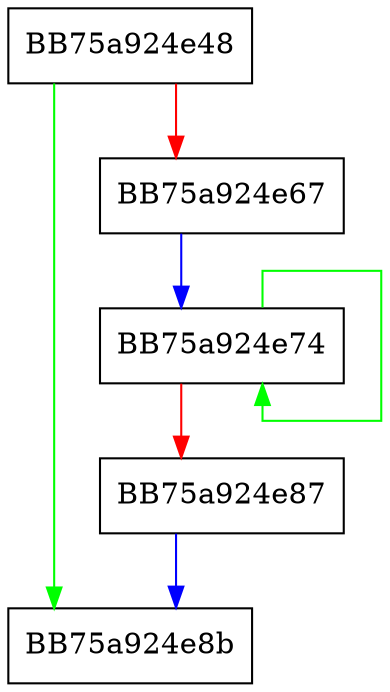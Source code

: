 digraph _Unchecked_erase {
  node [shape="box"];
  graph [splines=ortho];
  BB75a924e48 -> BB75a924e8b [color="green"];
  BB75a924e48 -> BB75a924e67 [color="red"];
  BB75a924e67 -> BB75a924e74 [color="blue"];
  BB75a924e74 -> BB75a924e74 [color="green"];
  BB75a924e74 -> BB75a924e87 [color="red"];
  BB75a924e87 -> BB75a924e8b [color="blue"];
}